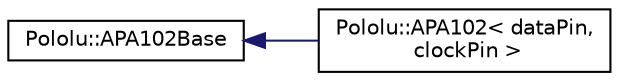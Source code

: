 digraph "Graphical Class Hierarchy"
{
  edge [fontname="Helvetica",fontsize="10",labelfontname="Helvetica",labelfontsize="10"];
  node [fontname="Helvetica",fontsize="10",shape=record];
  rankdir="LR";
  Node1 [label="Pololu::APA102Base",height=0.2,width=0.4,color="black", fillcolor="white", style="filled",URL="$classPololu_1_1APA102Base.html"];
  Node1 -> Node2 [dir="back",color="midnightblue",fontsize="10",style="solid",fontname="Helvetica"];
  Node2 [label="Pololu::APA102\< dataPin,\l clockPin \>",height=0.2,width=0.4,color="black", fillcolor="white", style="filled",URL="$classPololu_1_1APA102.html"];
}
